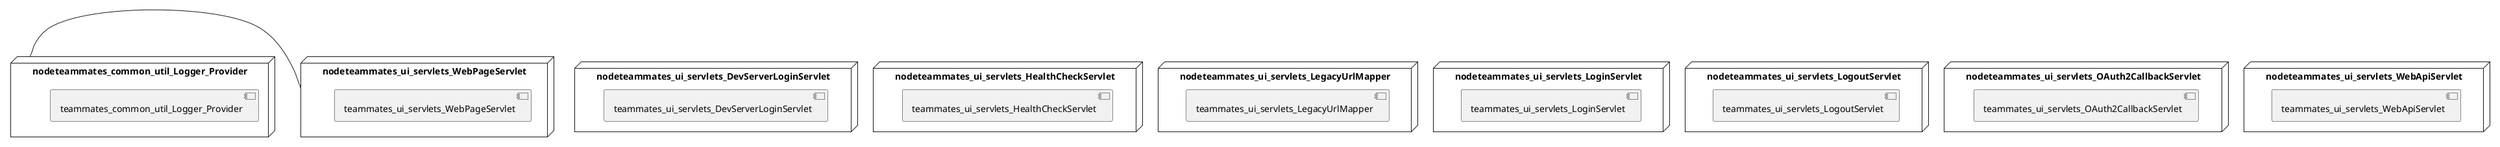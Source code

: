 @startuml
skinparam fixCircleLabelOverlapping true
skinparam componentStyle uml2
node nodeteammates_common_util_Logger_Provider {
[teammates_common_util_Logger_Provider] [[teammates-teammates-psr.system#_cgMzkFnlEe-wd7xCsjce5g]]
}
node nodeteammates_ui_servlets_DevServerLoginServlet {
[teammates_ui_servlets_DevServerLoginServlet] [[teammates-teammates-psr.system#_cgMzkFnlEe-wd7xCsjce5g]]
}
node nodeteammates_ui_servlets_HealthCheckServlet {
[teammates_ui_servlets_HealthCheckServlet] [[teammates-teammates-psr.system#_cgMzkFnlEe-wd7xCsjce5g]]
}
node nodeteammates_ui_servlets_LegacyUrlMapper {
[teammates_ui_servlets_LegacyUrlMapper] [[teammates-teammates-psr.system#_cgMzkFnlEe-wd7xCsjce5g]]
}
node nodeteammates_ui_servlets_LoginServlet {
[teammates_ui_servlets_LoginServlet] [[teammates-teammates-psr.system#_cgMzkFnlEe-wd7xCsjce5g]]
}
node nodeteammates_ui_servlets_LogoutServlet {
[teammates_ui_servlets_LogoutServlet] [[teammates-teammates-psr.system#_cgMzkFnlEe-wd7xCsjce5g]]
}
node nodeteammates_ui_servlets_OAuth2CallbackServlet {
[teammates_ui_servlets_OAuth2CallbackServlet] [[teammates-teammates-psr.system#_cgMzkFnlEe-wd7xCsjce5g]]
}
node nodeteammates_ui_servlets_WebApiServlet {
[teammates_ui_servlets_WebApiServlet] [[teammates-teammates-psr.system#_cgMzkFnlEe-wd7xCsjce5g]]
}
node nodeteammates_ui_servlets_WebPageServlet {
[teammates_ui_servlets_WebPageServlet] [[teammates-teammates-psr.system#_cgMzkFnlEe-wd7xCsjce5g]]
}
[nodeteammates_common_util_Logger_Provider] - [nodeteammates_ui_servlets_WebPageServlet]

@enduml
